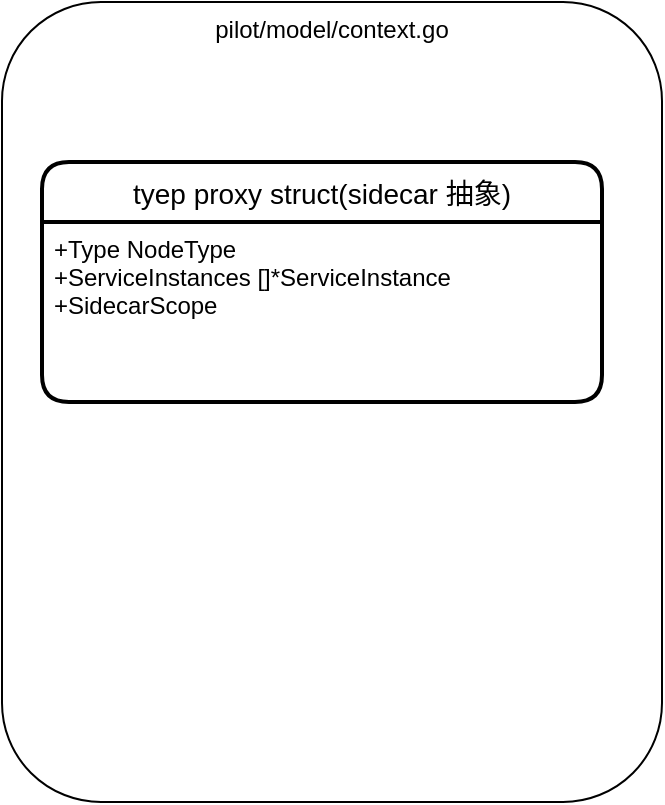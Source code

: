 <mxfile version="14.2.9" type="github">
  <diagram id="FQWNqDm1_RsnFKClCZnh" name="Page-1">
    <mxGraphModel dx="782" dy="475" grid="1" gridSize="10" guides="1" tooltips="1" connect="1" arrows="1" fold="1" page="1" pageScale="1" pageWidth="850" pageHeight="1100" math="0" shadow="0">
      <root>
        <mxCell id="0" />
        <mxCell id="1" parent="0" />
        <mxCell id="YIA1PV5x0rVo6H_r65dG-1" value="pilot/model/context.go" style="rounded=1;whiteSpace=wrap;html=1;verticalAlign=top;" vertex="1" parent="1">
          <mxGeometry x="110" y="130" width="330" height="400" as="geometry" />
        </mxCell>
        <mxCell id="YIA1PV5x0rVo6H_r65dG-6" value="tyep proxy struct(sidecar 抽象)" style="swimlane;childLayout=stackLayout;horizontal=1;startSize=30;horizontalStack=0;rounded=1;fontSize=14;fontStyle=0;strokeWidth=2;resizeParent=0;resizeLast=1;shadow=0;dashed=0;align=center;" vertex="1" parent="1">
          <mxGeometry x="130" y="210" width="280" height="120" as="geometry" />
        </mxCell>
        <mxCell id="YIA1PV5x0rVo6H_r65dG-7" value="+Type NodeType&#xa;+ServiceInstances []*ServiceInstance&#xa;+SidecarScope" style="align=left;strokeColor=none;fillColor=none;spacingLeft=4;fontSize=12;verticalAlign=top;resizable=0;rotatable=0;part=1;" vertex="1" parent="YIA1PV5x0rVo6H_r65dG-6">
          <mxGeometry y="30" width="280" height="90" as="geometry" />
        </mxCell>
      </root>
    </mxGraphModel>
  </diagram>
</mxfile>

